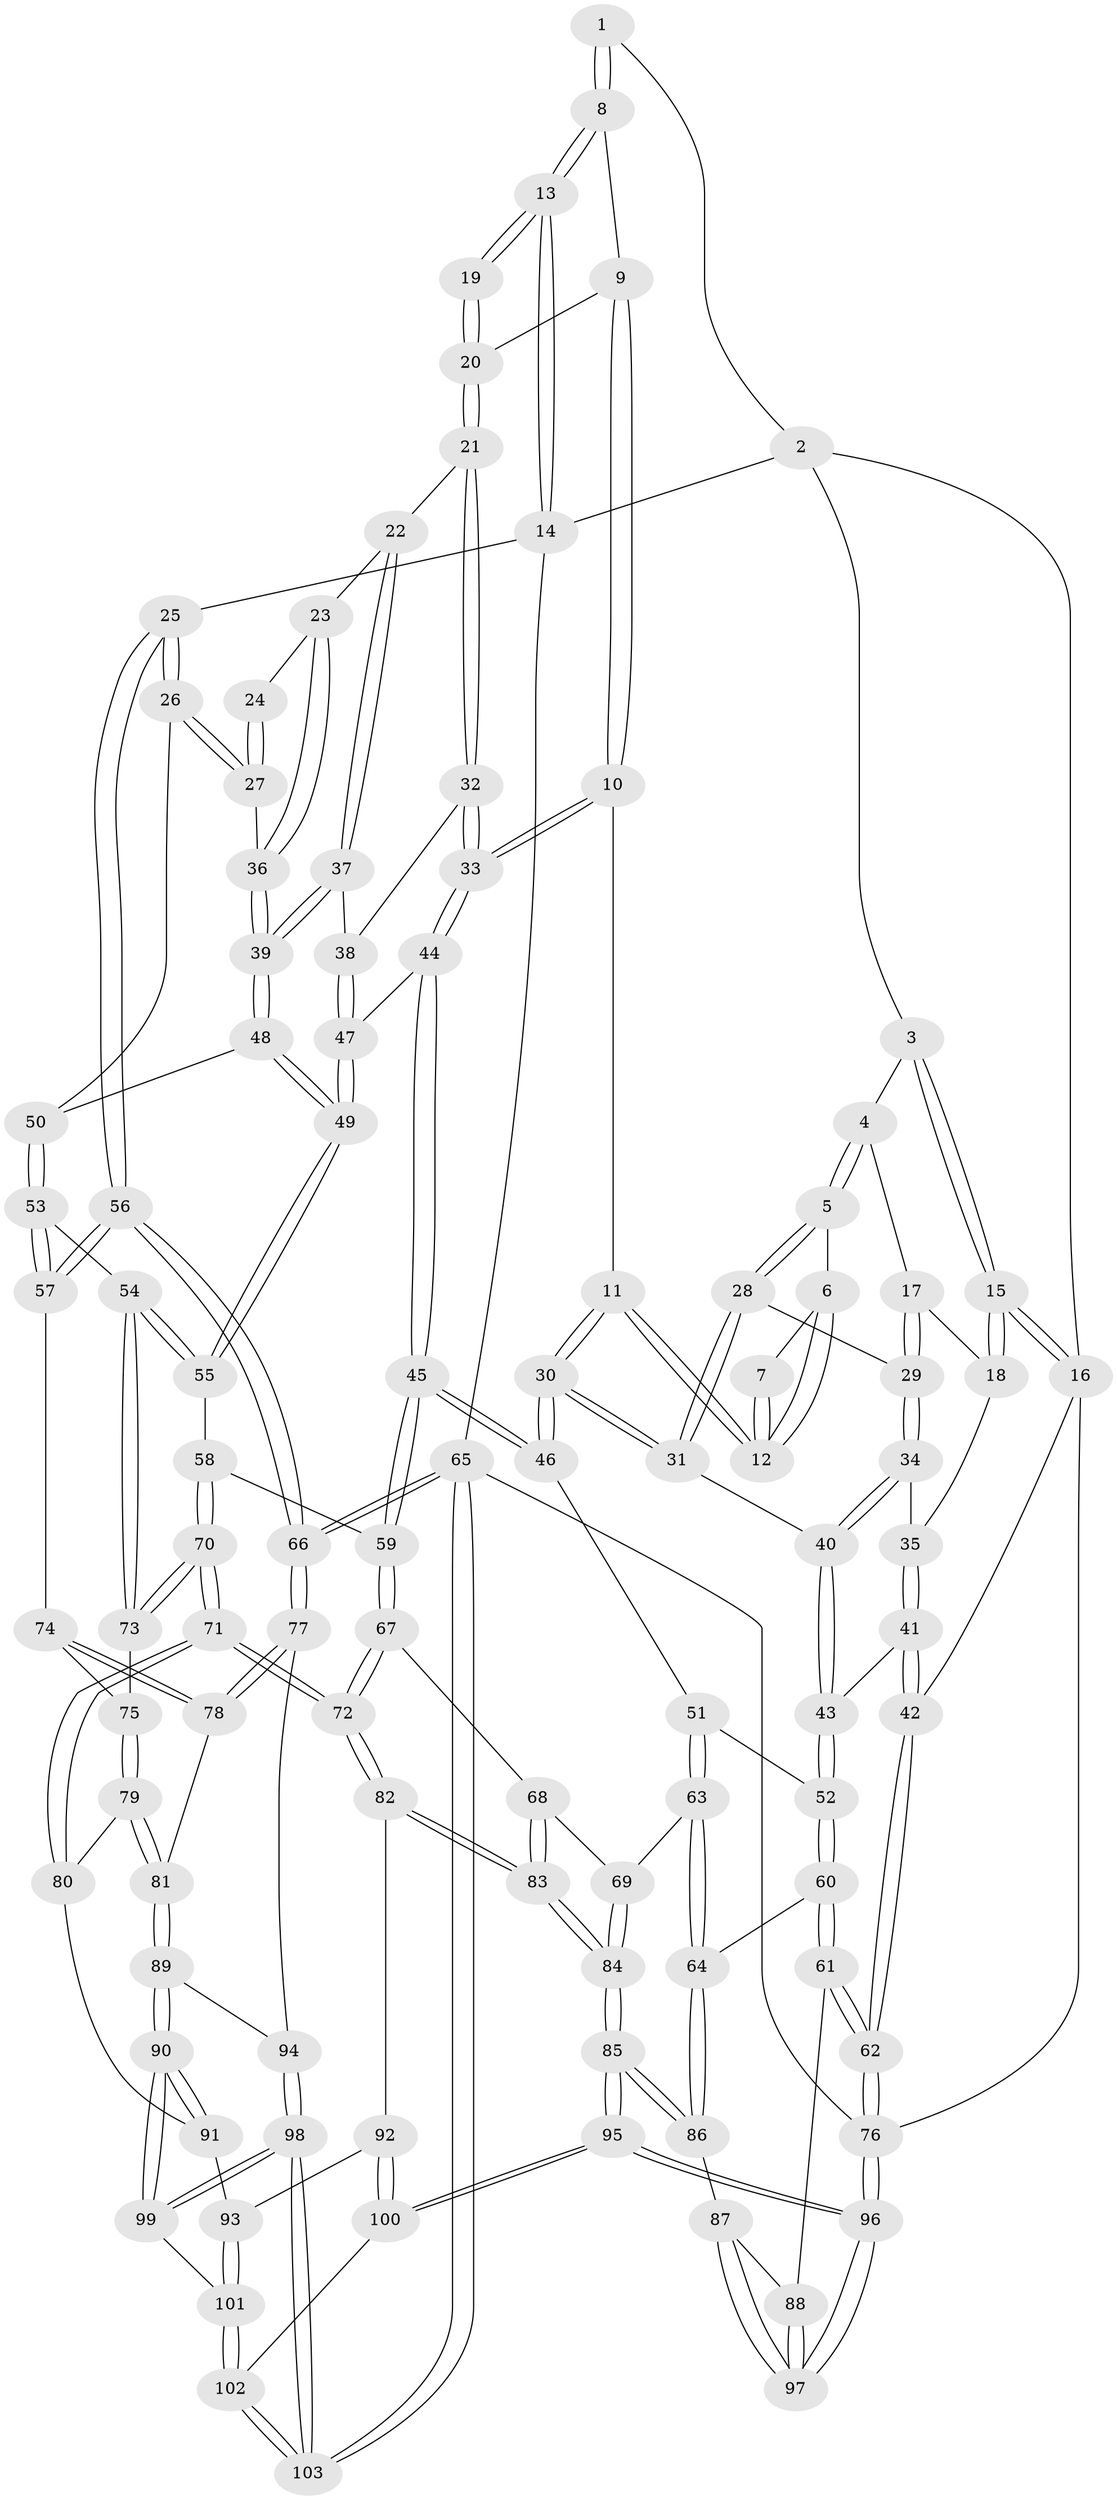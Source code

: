 // coarse degree distribution, {3: 0.15873015873015872, 6: 0.14285714285714285, 4: 0.2857142857142857, 5: 0.38095238095238093, 2: 0.031746031746031744}
// Generated by graph-tools (version 1.1) at 2025/52/02/27/25 19:52:36]
// undirected, 103 vertices, 254 edges
graph export_dot {
graph [start="1"]
  node [color=gray90,style=filled];
  1 [pos="+0.5574468599136352+0"];
  2 [pos="+0.12972859180843793+0"];
  3 [pos="+0.17266230124539694+0.012579883062705006"];
  4 [pos="+0.18794349247136044+0.04203267422399737"];
  5 [pos="+0.2842288061490434+0.12756546649580164"];
  6 [pos="+0.3315834327138541+0.12572766280990977"];
  7 [pos="+0.4421466990204788+0.010082911869467725"];
  8 [pos="+0.5694132777059647+0"];
  9 [pos="+0.6038515267462982+0.08090585868118283"];
  10 [pos="+0.4899423483632273+0.19754758226970662"];
  11 [pos="+0.4443064509570238+0.2226448070168211"];
  12 [pos="+0.4177492478079361+0.1956818873068652"];
  13 [pos="+1+0"];
  14 [pos="+1+0"];
  15 [pos="+0+0.19934636118072463"];
  16 [pos="+0+0.2556310898310486"];
  17 [pos="+0.14957759840511342+0.1771969835823633"];
  18 [pos="+0.0827587617077188+0.21935461327497813"];
  19 [pos="+0.8642110521737753+0.11384865924687597"];
  20 [pos="+0.6154732392858564+0.09392519634355348"];
  21 [pos="+0.6465516497942367+0.15538936408086038"];
  22 [pos="+0.803452520438893+0.21418355340700893"];
  23 [pos="+0.8225840242959822+0.20458237294056825"];
  24 [pos="+0.8641931249885871+0.11390285139524897"];
  25 [pos="+1+0.3434230300370076"];
  26 [pos="+1+0.34245465078703324"];
  27 [pos="+0.9560938564804654+0.2915241645578013"];
  28 [pos="+0.2674913716776267+0.22485326966368016"];
  29 [pos="+0.19109025593831527+0.23575014912927447"];
  30 [pos="+0.378479170666019+0.39341375753976987"];
  31 [pos="+0.3272580293515879+0.3430983770848688"];
  32 [pos="+0.6511084117918261+0.24590902309276494"];
  33 [pos="+0.6044411176005916+0.3353425876101765"];
  34 [pos="+0.1647696363493495+0.2740340115060487"];
  35 [pos="+0.12419802500396322+0.2737302614004809"];
  36 [pos="+0.8642982875534616+0.24185169192005937"];
  37 [pos="+0.7735034097330595+0.28912571350348326"];
  38 [pos="+0.7314672174756219+0.28690623918331665"];
  39 [pos="+0.8117037468220079+0.3688020135215547"];
  40 [pos="+0.18832615458259172+0.31569304184006"];
  41 [pos="+0.037144338435824764+0.42807351574835184"];
  42 [pos="+0+0.4226219706016587"];
  43 [pos="+0.08991887148394045+0.4432912504364598"];
  44 [pos="+0.5913078257082245+0.4058950506018017"];
  45 [pos="+0.39673190842964107+0.44766689525681574"];
  46 [pos="+0.39007424994300444+0.44354244515871594"];
  47 [pos="+0.6540683001198628+0.4371569300246699"];
  48 [pos="+0.8228707026961285+0.4023833661504982"];
  49 [pos="+0.6672524739307296+0.44633898690233653"];
  50 [pos="+0.8320128246530801+0.40558964297829436"];
  51 [pos="+0.2551350946448427+0.49752398195970116"];
  52 [pos="+0.17156435238868387+0.4919639404748817"];
  53 [pos="+0.8493331067110557+0.49971176840207177"];
  54 [pos="+0.7430120274856532+0.5935090488759539"];
  55 [pos="+0.6778974304009767+0.5106088132132691"];
  56 [pos="+1+0.578264070393345"];
  57 [pos="+0.9326294943632516+0.5896114573868119"];
  58 [pos="+0.5877331348350595+0.6096861170076322"];
  59 [pos="+0.40974838695461746+0.48596660194436675"];
  60 [pos="+0.11564874645129679+0.620936898599788"];
  61 [pos="+0+0.7189302879865076"];
  62 [pos="+0+0.711360894596882"];
  63 [pos="+0.23716368920731043+0.7135403379653266"];
  64 [pos="+0.2091663663494064+0.7224889504953158"];
  65 [pos="+1+1"];
  66 [pos="+1+0.7735260808009341"];
  67 [pos="+0.41433715446277947+0.5943949540318152"];
  68 [pos="+0.34117230886811833+0.7078226477406849"];
  69 [pos="+0.24063252085796288+0.7148173565486535"];
  70 [pos="+0.5990489538602077+0.6896825127589378"];
  71 [pos="+0.5884225499999405+0.7305625119485302"];
  72 [pos="+0.5489249705332717+0.7671567277236753"];
  73 [pos="+0.7435367545668129+0.595748079230504"];
  74 [pos="+0.849348548710429+0.6544855692663565"];
  75 [pos="+0.7937697031001317+0.660612023636168"];
  76 [pos="+0+1"];
  77 [pos="+1+0.7952009788202671"];
  78 [pos="+0.9056816141430638+0.7471296089304624"];
  79 [pos="+0.7591805572816991+0.7352736056660588"];
  80 [pos="+0.7510173775503859+0.7415554545656858"];
  81 [pos="+0.8471270024932093+0.7916367905484881"];
  82 [pos="+0.5375169881019103+0.7993937324717426"];
  83 [pos="+0.45527829321943764+0.8633998961888766"];
  84 [pos="+0.3751625757195086+1"];
  85 [pos="+0.34741932729516606+1"];
  86 [pos="+0.14772376049020727+0.7807881355650297"];
  87 [pos="+0.13891705865026152+0.7820038967217005"];
  88 [pos="+0+0.7451063313830805"];
  89 [pos="+0.8543951622570659+0.8542958154997397"];
  90 [pos="+0.8174536563393383+0.8885320812031987"];
  91 [pos="+0.7492897492173863+0.7609260624542109"];
  92 [pos="+0.6394068272142961+0.8680510330494647"];
  93 [pos="+0.7003200082484814+0.8756008009315308"];
  94 [pos="+0.9351750283109421+0.8564991351237515"];
  95 [pos="+0.3411813543536815+1"];
  96 [pos="+0.12051856348375521+1"];
  97 [pos="+0.09438043227200166+0.9212345212729157"];
  98 [pos="+0.873193390946939+1"];
  99 [pos="+0.8070102614584796+0.9071432496876297"];
  100 [pos="+0.609824779249837+1"];
  101 [pos="+0.7111667532443138+0.885074847962336"];
  102 [pos="+0.6659372164908899+1"];
  103 [pos="+0.897159606743412+1"];
  1 -- 2;
  1 -- 8;
  1 -- 8;
  2 -- 3;
  2 -- 14;
  2 -- 16;
  3 -- 4;
  3 -- 15;
  3 -- 15;
  4 -- 5;
  4 -- 5;
  4 -- 17;
  5 -- 6;
  5 -- 28;
  5 -- 28;
  6 -- 7;
  6 -- 12;
  6 -- 12;
  7 -- 12;
  7 -- 12;
  8 -- 9;
  8 -- 13;
  8 -- 13;
  9 -- 10;
  9 -- 10;
  9 -- 20;
  10 -- 11;
  10 -- 33;
  10 -- 33;
  11 -- 12;
  11 -- 12;
  11 -- 30;
  11 -- 30;
  13 -- 14;
  13 -- 14;
  13 -- 19;
  13 -- 19;
  14 -- 25;
  14 -- 65;
  15 -- 16;
  15 -- 16;
  15 -- 18;
  15 -- 18;
  16 -- 42;
  16 -- 76;
  17 -- 18;
  17 -- 29;
  17 -- 29;
  18 -- 35;
  19 -- 20;
  19 -- 20;
  20 -- 21;
  20 -- 21;
  21 -- 22;
  21 -- 32;
  21 -- 32;
  22 -- 23;
  22 -- 37;
  22 -- 37;
  23 -- 24;
  23 -- 36;
  23 -- 36;
  24 -- 27;
  24 -- 27;
  25 -- 26;
  25 -- 26;
  25 -- 56;
  25 -- 56;
  26 -- 27;
  26 -- 27;
  26 -- 50;
  27 -- 36;
  28 -- 29;
  28 -- 31;
  28 -- 31;
  29 -- 34;
  29 -- 34;
  30 -- 31;
  30 -- 31;
  30 -- 46;
  30 -- 46;
  31 -- 40;
  32 -- 33;
  32 -- 33;
  32 -- 38;
  33 -- 44;
  33 -- 44;
  34 -- 35;
  34 -- 40;
  34 -- 40;
  35 -- 41;
  35 -- 41;
  36 -- 39;
  36 -- 39;
  37 -- 38;
  37 -- 39;
  37 -- 39;
  38 -- 47;
  38 -- 47;
  39 -- 48;
  39 -- 48;
  40 -- 43;
  40 -- 43;
  41 -- 42;
  41 -- 42;
  41 -- 43;
  42 -- 62;
  42 -- 62;
  43 -- 52;
  43 -- 52;
  44 -- 45;
  44 -- 45;
  44 -- 47;
  45 -- 46;
  45 -- 46;
  45 -- 59;
  45 -- 59;
  46 -- 51;
  47 -- 49;
  47 -- 49;
  48 -- 49;
  48 -- 49;
  48 -- 50;
  49 -- 55;
  49 -- 55;
  50 -- 53;
  50 -- 53;
  51 -- 52;
  51 -- 63;
  51 -- 63;
  52 -- 60;
  52 -- 60;
  53 -- 54;
  53 -- 57;
  53 -- 57;
  54 -- 55;
  54 -- 55;
  54 -- 73;
  54 -- 73;
  55 -- 58;
  56 -- 57;
  56 -- 57;
  56 -- 66;
  56 -- 66;
  57 -- 74;
  58 -- 59;
  58 -- 70;
  58 -- 70;
  59 -- 67;
  59 -- 67;
  60 -- 61;
  60 -- 61;
  60 -- 64;
  61 -- 62;
  61 -- 62;
  61 -- 88;
  62 -- 76;
  62 -- 76;
  63 -- 64;
  63 -- 64;
  63 -- 69;
  64 -- 86;
  64 -- 86;
  65 -- 66;
  65 -- 66;
  65 -- 103;
  65 -- 103;
  65 -- 76;
  66 -- 77;
  66 -- 77;
  67 -- 68;
  67 -- 72;
  67 -- 72;
  68 -- 69;
  68 -- 83;
  68 -- 83;
  69 -- 84;
  69 -- 84;
  70 -- 71;
  70 -- 71;
  70 -- 73;
  70 -- 73;
  71 -- 72;
  71 -- 72;
  71 -- 80;
  71 -- 80;
  72 -- 82;
  72 -- 82;
  73 -- 75;
  74 -- 75;
  74 -- 78;
  74 -- 78;
  75 -- 79;
  75 -- 79;
  76 -- 96;
  76 -- 96;
  77 -- 78;
  77 -- 78;
  77 -- 94;
  78 -- 81;
  79 -- 80;
  79 -- 81;
  79 -- 81;
  80 -- 91;
  81 -- 89;
  81 -- 89;
  82 -- 83;
  82 -- 83;
  82 -- 92;
  83 -- 84;
  83 -- 84;
  84 -- 85;
  84 -- 85;
  85 -- 86;
  85 -- 86;
  85 -- 95;
  85 -- 95;
  86 -- 87;
  87 -- 88;
  87 -- 97;
  87 -- 97;
  88 -- 97;
  88 -- 97;
  89 -- 90;
  89 -- 90;
  89 -- 94;
  90 -- 91;
  90 -- 91;
  90 -- 99;
  90 -- 99;
  91 -- 93;
  92 -- 93;
  92 -- 100;
  92 -- 100;
  93 -- 101;
  93 -- 101;
  94 -- 98;
  94 -- 98;
  95 -- 96;
  95 -- 96;
  95 -- 100;
  95 -- 100;
  96 -- 97;
  96 -- 97;
  98 -- 99;
  98 -- 99;
  98 -- 103;
  98 -- 103;
  99 -- 101;
  100 -- 102;
  101 -- 102;
  101 -- 102;
  102 -- 103;
  102 -- 103;
}
